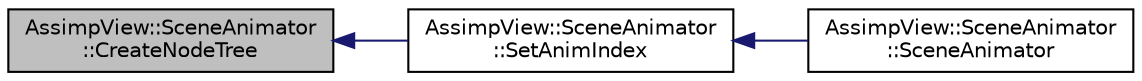 digraph "AssimpView::SceneAnimator::CreateNodeTree"
{
  edge [fontname="Helvetica",fontsize="10",labelfontname="Helvetica",labelfontsize="10"];
  node [fontname="Helvetica",fontsize="10",shape=record];
  rankdir="LR";
  Node1 [label="AssimpView::SceneAnimator\l::CreateNodeTree",height=0.2,width=0.4,color="black", fillcolor="grey75", style="filled", fontcolor="black"];
  Node1 -> Node2 [dir="back",color="midnightblue",fontsize="10",style="solid",fontname="Helvetica"];
  Node2 [label="AssimpView::SceneAnimator\l::SetAnimIndex",height=0.2,width=0.4,color="black", fillcolor="white", style="filled",URL="$class_assimp_view_1_1_scene_animator.html#a248309cdd1e5c8af66247aa14b174609"];
  Node2 -> Node3 [dir="back",color="midnightblue",fontsize="10",style="solid",fontname="Helvetica"];
  Node3 [label="AssimpView::SceneAnimator\l::SceneAnimator",height=0.2,width=0.4,color="black", fillcolor="white", style="filled",URL="$class_assimp_view_1_1_scene_animator.html#ad3f0975b87a7b83e6a53bb932dc87c5c"];
}
